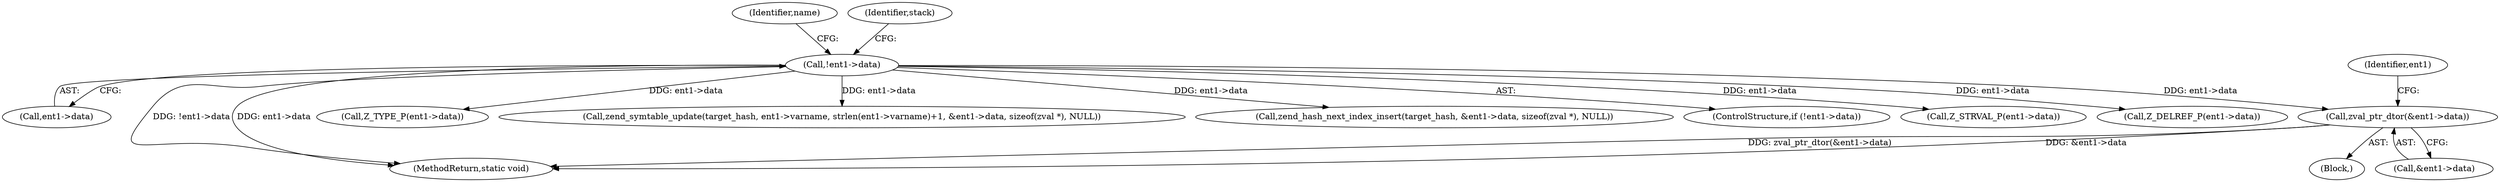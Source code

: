digraph "0_php_b1bd4119bcafab6f9a8f84d92cd65eec3afeface@pointer" {
"1000268" [label="(Call,zval_ptr_dtor(&ent1->data))"];
"1000185" [label="(Call,!ent1->data)"];
"1000186" [label="(Call,ent1->data)"];
"1000312" [label="(Call,Z_TYPE_P(ent1->data))"];
"1000528" [label="(MethodReturn,static void)"];
"1000451" [label="(Call,zend_symtable_update(target_hash, ent1->varname, strlen(ent1->varname)+1, &ent1->data, sizeof(zval *), NULL))"];
"1000475" [label="(Call,zend_hash_next_index_insert(target_hash, &ent1->data, sizeof(zval *), NULL))"];
"1000269" [label="(Call,&ent1->data)"];
"1000184" [label="(ControlStructure,if (!ent1->data))"];
"1000214" [label="(Identifier,name)"];
"1000267" [label="(Block,)"];
"1000340" [label="(Call,Z_STRVAL_P(ent1->data))"];
"1000185" [label="(Call,!ent1->data)"];
"1000431" [label="(Call,Z_DELREF_P(ent1->data))"];
"1000274" [label="(Identifier,ent1)"];
"1000193" [label="(Identifier,stack)"];
"1000268" [label="(Call,zval_ptr_dtor(&ent1->data))"];
"1000268" -> "1000267"  [label="AST: "];
"1000268" -> "1000269"  [label="CFG: "];
"1000269" -> "1000268"  [label="AST: "];
"1000274" -> "1000268"  [label="CFG: "];
"1000268" -> "1000528"  [label="DDG: &ent1->data"];
"1000268" -> "1000528"  [label="DDG: zval_ptr_dtor(&ent1->data)"];
"1000185" -> "1000268"  [label="DDG: ent1->data"];
"1000185" -> "1000184"  [label="AST: "];
"1000185" -> "1000186"  [label="CFG: "];
"1000186" -> "1000185"  [label="AST: "];
"1000193" -> "1000185"  [label="CFG: "];
"1000214" -> "1000185"  [label="CFG: "];
"1000185" -> "1000528"  [label="DDG: ent1->data"];
"1000185" -> "1000528"  [label="DDG: !ent1->data"];
"1000185" -> "1000312"  [label="DDG: ent1->data"];
"1000185" -> "1000340"  [label="DDG: ent1->data"];
"1000185" -> "1000431"  [label="DDG: ent1->data"];
"1000185" -> "1000451"  [label="DDG: ent1->data"];
"1000185" -> "1000475"  [label="DDG: ent1->data"];
}
